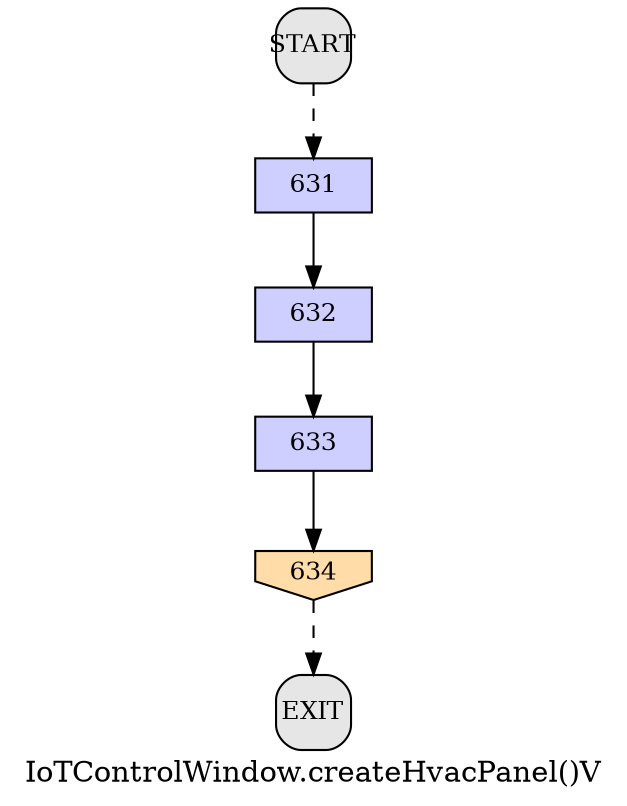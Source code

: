 /* --------------------------------------------------- */
/* Generated by Dr. Garbage Control Flow Graph Factory */
/* http://www.drgarbage.com                            */
/* Version: 4.5.0.201508311741                         */
/* Retrieved on: 2015-12-01 08:09:24.179               */
/* --------------------------------------------------- */
digraph "IoTControlWindow.createHvacPanel()V" {
 graph [label="IoTControlWindow.createHvacPanel()V"];
 2 [label="631", shape=box, style=filled, fillcolor="#CECEFF", fixedsize=true, fontsize=12, width=0.78, height=0.36 ]
 3 [label="632", shape=box, style=filled, fillcolor="#CECEFF", fixedsize=true, fontsize=12, width=0.78, height=0.36 ]
 4 [label="633", shape=box, style=filled, fillcolor="#CECEFF", fixedsize=true, fontsize=12, width=0.78, height=0.36 ]
 5 [label="634", shape=invhouse, style=filled, fillcolor="#FFDCA8", fixedsize=true, fontsize=12, width=0.78, height=0.36 ]
 6 [label="START", shape=box, style="filled, rounded", fillcolor="#E6E6E6", fixedsize=true, fontsize=12, width=0.5, height=0.5 ]
 7 [label="EXIT", shape=box, style="filled, rounded", fillcolor="#E6E6E6", fixedsize=true, fontsize=12, width=0.5, height=0.5 ]
 6 -> 2 [label="", style=dashed ]
 2 -> 3 [label="", style=solid ]
 3 -> 4 [label="", style=solid ]
 4 -> 5 [label="", style=solid ]
 5 -> 7 [label="", style=dashed ]
}
